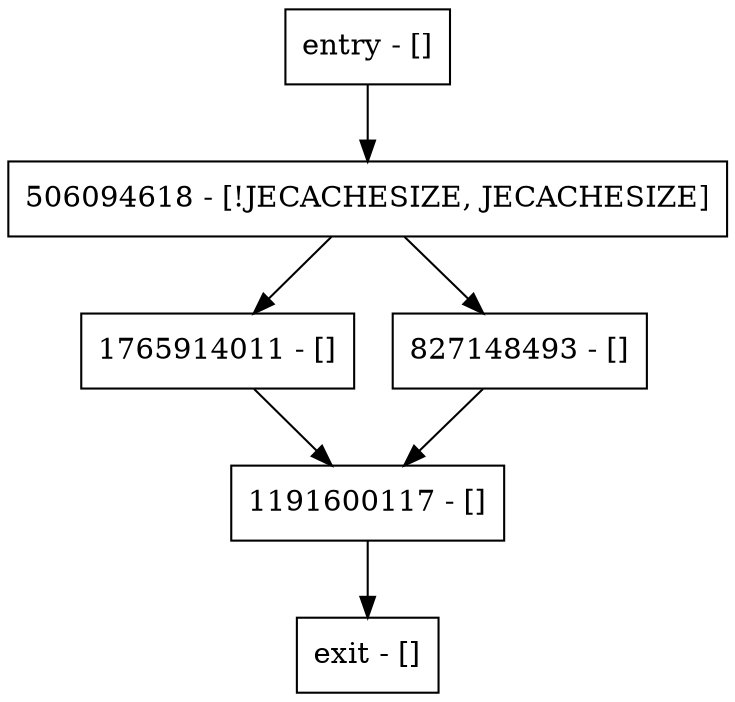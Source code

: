 digraph makeTimeoutException {
node [shape=record];
entry [label="entry - []"];
exit [label="exit - []"];
1765914011 [label="1765914011 - []"];
506094618 [label="506094618 - [!JECACHESIZE, JECACHESIZE]"];
1191600117 [label="1191600117 - []"];
827148493 [label="827148493 - []"];
entry;
exit;
entry -> 506094618;
1765914011 -> 1191600117;
506094618 -> 1765914011;
506094618 -> 827148493;
1191600117 -> exit;
827148493 -> 1191600117;
}
